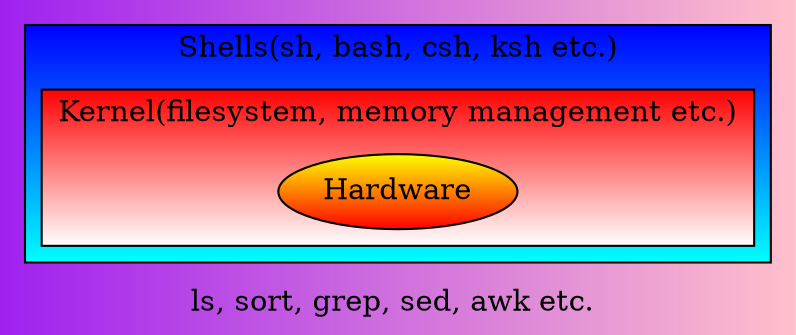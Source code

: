 graph G {
	bgcolor="purple:pink" label="ls, sort, grep, sed, awk etc. " shape=box
	subgraph cluster1 {
		fillcolor="blue:cyan" gradientangle=270 label="Shells(sh, bash, csh, ksh etc.)" style=filled
		subgraph cluster2 {
			fillcolor="red:white" gradientangle=270 label="Kernel(filesystem, memory management etc.)" style=filled
			node [fillcolor="red:yellow" gradientangle=90 style=filled]
			Hardware
		}
	}
}
